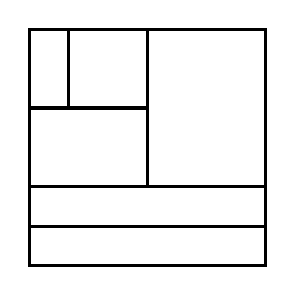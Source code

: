 \begin{tikzpicture}[very thick, scale=.5]
    \draw (0,4) rectangle (1,6);
    \draw (1,4) rectangle (3,6);
    \draw (0,2) rectangle (3,4);
    \draw (3,2) rectangle (6,6);
    \draw (0,1) rectangle (6,2);
    \draw (0,0) rectangle (6,1);
\end{tikzpicture}

